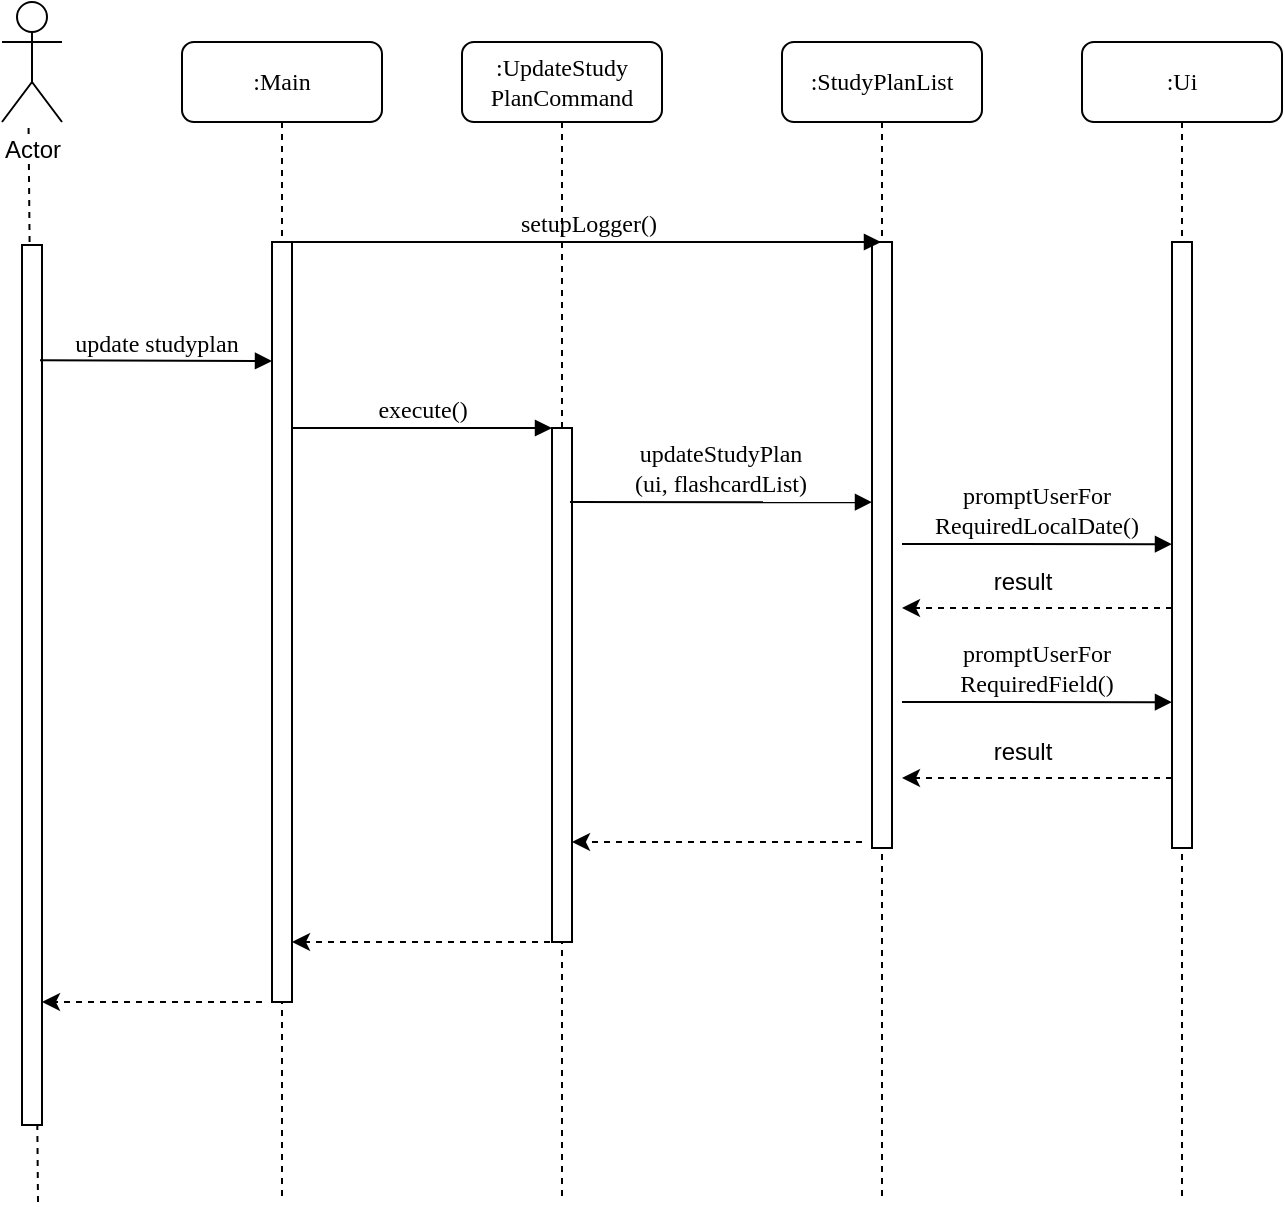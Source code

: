 <mxfile version="12.8.8" type="device"><diagram name="Page-1" id="13e1069c-82ec-6db2-03f1-153e76fe0fe0"><mxGraphModel dx="946" dy="596" grid="1" gridSize="10" guides="1" tooltips="1" connect="1" arrows="1" fold="1" page="1" pageScale="1" pageWidth="1100" pageHeight="850" background="#ffffff" math="0" shadow="0"><root><mxCell id="0"/><mxCell id="1" parent="0"/><mxCell id="dK3nVloqhu8aunVG4Smf-14" value="" style="endArrow=none;dashed=1;html=1;" edge="1" parent="1"><mxGeometry width="50" height="50" relative="1" as="geometry"><mxPoint x="28" y="660" as="sourcePoint"/><mxPoint x="23.263" y="120" as="targetPoint"/></mxGeometry></mxCell><mxCell id="7baba1c4bc27f4b0-2" value=":UpdateStudy&lt;br&gt;PlanCommand" style="shape=umlLifeline;perimeter=lifelinePerimeter;whiteSpace=wrap;html=1;container=1;collapsible=0;recursiveResize=0;outlineConnect=0;rounded=1;shadow=0;comic=0;labelBackgroundColor=none;strokeWidth=1;fontFamily=Verdana;fontSize=12;align=center;" parent="1" vertex="1"><mxGeometry x="240" y="80" width="100" height="580" as="geometry"/></mxCell><mxCell id="7baba1c4bc27f4b0-10" value="" style="html=1;points=[];perimeter=orthogonalPerimeter;rounded=0;shadow=0;comic=0;labelBackgroundColor=none;strokeWidth=1;fontFamily=Verdana;fontSize=12;align=center;" parent="7baba1c4bc27f4b0-2" vertex="1"><mxGeometry x="45" y="193" width="10" height="257" as="geometry"/></mxCell><mxCell id="7baba1c4bc27f4b0-3" value=":StudyPlanList" style="shape=umlLifeline;perimeter=lifelinePerimeter;whiteSpace=wrap;html=1;container=1;collapsible=0;recursiveResize=0;outlineConnect=0;rounded=1;shadow=0;comic=0;labelBackgroundColor=none;strokeWidth=1;fontFamily=Verdana;fontSize=12;align=center;" parent="1" vertex="1"><mxGeometry x="400" y="80" width="100" height="580" as="geometry"/></mxCell><mxCell id="7baba1c4bc27f4b0-13" value="" style="html=1;points=[];perimeter=orthogonalPerimeter;rounded=0;shadow=0;comic=0;labelBackgroundColor=none;strokeWidth=1;fontFamily=Verdana;fontSize=12;align=center;" parent="7baba1c4bc27f4b0-3" vertex="1"><mxGeometry x="45" y="100" width="10" height="303" as="geometry"/></mxCell><mxCell id="7baba1c4bc27f4b0-8" value=":Main" style="shape=umlLifeline;perimeter=lifelinePerimeter;whiteSpace=wrap;html=1;container=1;collapsible=0;recursiveResize=0;outlineConnect=0;rounded=1;shadow=0;comic=0;labelBackgroundColor=none;strokeWidth=1;fontFamily=Verdana;fontSize=12;align=center;" parent="1" vertex="1"><mxGeometry x="100" y="80" width="100" height="580" as="geometry"/></mxCell><mxCell id="7baba1c4bc27f4b0-9" value="" style="html=1;points=[];perimeter=orthogonalPerimeter;rounded=0;shadow=0;comic=0;labelBackgroundColor=none;strokeWidth=1;fontFamily=Verdana;fontSize=12;align=center;" parent="7baba1c4bc27f4b0-8" vertex="1"><mxGeometry x="45" y="100" width="10" height="380" as="geometry"/></mxCell><mxCell id="7baba1c4bc27f4b0-23" value="setupLogger()" style="html=1;verticalAlign=bottom;endArrow=block;labelBackgroundColor=none;fontFamily=Verdana;fontSize=12;" parent="1" source="7baba1c4bc27f4b0-9" target="7baba1c4bc27f4b0-3" edge="1"><mxGeometry relative="1" as="geometry"><mxPoint x="510" y="420" as="sourcePoint"/><Array as="points"><mxPoint x="410" y="180"/></Array></mxGeometry></mxCell><mxCell id="7baba1c4bc27f4b0-11" value="execute()" style="html=1;verticalAlign=bottom;endArrow=block;entryX=0;entryY=0;labelBackgroundColor=none;fontFamily=Verdana;fontSize=12;edgeStyle=elbowEdgeStyle;elbow=vertical;" parent="1" source="7baba1c4bc27f4b0-9" target="7baba1c4bc27f4b0-10" edge="1"><mxGeometry relative="1" as="geometry"><mxPoint x="220" y="190" as="sourcePoint"/></mxGeometry></mxCell><mxCell id="7baba1c4bc27f4b0-14" value="updateStudyPlan&lt;br&gt;(ui, flashcardList)" style="html=1;verticalAlign=bottom;endArrow=block;entryX=-0.4;entryY=0.3;labelBackgroundColor=none;fontFamily=Verdana;fontSize=12;edgeStyle=elbowEdgeStyle;elbow=vertical;entryDx=0;entryDy=0;entryPerimeter=0;" parent="1" edge="1"><mxGeometry relative="1" as="geometry"><mxPoint x="294" y="310" as="sourcePoint"/><mxPoint x="445" y="310" as="targetPoint"/><Array as="points"><mxPoint x="445" y="310.1"/></Array></mxGeometry></mxCell><mxCell id="dK3nVloqhu8aunVG4Smf-3" value="" style="endArrow=classic;html=1;dashed=1;" edge="1" parent="1" target="7baba1c4bc27f4b0-10"><mxGeometry width="50" height="50" relative="1" as="geometry"><mxPoint x="440" y="480" as="sourcePoint"/><mxPoint x="291.5" y="360" as="targetPoint"/><Array as="points"><mxPoint x="370" y="480"/></Array></mxGeometry></mxCell><mxCell id="dK3nVloqhu8aunVG4Smf-6" value="" style="endArrow=classic;html=1;dashed=1;" edge="1" parent="1"><mxGeometry width="50" height="50" relative="1" as="geometry"><mxPoint x="290" y="530" as="sourcePoint"/><mxPoint x="155" y="530" as="targetPoint"/><Array as="points"><mxPoint x="230" y="530"/></Array></mxGeometry></mxCell><mxCell id="dK3nVloqhu8aunVG4Smf-8" value="Actor" style="shape=umlActor;verticalLabelPosition=bottom;labelBackgroundColor=#ffffff;verticalAlign=top;html=1;outlineConnect=0;" vertex="1" parent="1"><mxGeometry x="10" y="60" width="30" height="60" as="geometry"/></mxCell><mxCell id="dK3nVloqhu8aunVG4Smf-10" value="" style="html=1;points=[];perimeter=orthogonalPerimeter;rounded=0;shadow=0;comic=0;labelBackgroundColor=none;strokeWidth=1;fontFamily=Verdana;fontSize=12;align=center;" vertex="1" parent="1"><mxGeometry x="20" y="181.5" width="10" height="440" as="geometry"/></mxCell><mxCell id="dK3nVloqhu8aunVG4Smf-16" value="" style="endArrow=classic;html=1;dashed=1;" edge="1" parent="1"><mxGeometry width="50" height="50" relative="1" as="geometry"><mxPoint x="140" y="560" as="sourcePoint"/><mxPoint x="30" y="560" as="targetPoint"/><Array as="points"><mxPoint x="105" y="560"/></Array></mxGeometry></mxCell><mxCell id="dK3nVloqhu8aunVG4Smf-17" value="update studyplan" style="html=1;verticalAlign=bottom;endArrow=block;entryX=0;entryY=0;labelBackgroundColor=none;fontFamily=Verdana;fontSize=12;edgeStyle=elbowEdgeStyle;elbow=vertical;exitX=0.9;exitY=0.131;exitDx=0;exitDy=0;exitPerimeter=0;" edge="1" parent="1" source="dK3nVloqhu8aunVG4Smf-10"><mxGeometry relative="1" as="geometry"><mxPoint x="35" y="240" as="sourcePoint"/><mxPoint x="145" y="240.0" as="targetPoint"/></mxGeometry></mxCell><mxCell id="dK3nVloqhu8aunVG4Smf-18" value=":Ui" style="shape=umlLifeline;perimeter=lifelinePerimeter;whiteSpace=wrap;html=1;container=1;collapsible=0;recursiveResize=0;outlineConnect=0;rounded=1;shadow=0;comic=0;labelBackgroundColor=none;strokeWidth=1;fontFamily=Verdana;fontSize=12;align=center;" vertex="1" parent="1"><mxGeometry x="550" y="80" width="100" height="580" as="geometry"/></mxCell><mxCell id="dK3nVloqhu8aunVG4Smf-19" value="" style="html=1;points=[];perimeter=orthogonalPerimeter;rounded=0;shadow=0;comic=0;labelBackgroundColor=none;strokeWidth=1;fontFamily=Verdana;fontSize=12;align=center;" vertex="1" parent="dK3nVloqhu8aunVG4Smf-18"><mxGeometry x="45" y="100" width="10" height="303" as="geometry"/></mxCell><mxCell id="dK3nVloqhu8aunVG4Smf-20" value="promptUserFor&lt;br&gt;RequiredLocalDate()" style="html=1;verticalAlign=bottom;endArrow=block;labelBackgroundColor=none;fontFamily=Verdana;fontSize=12;edgeStyle=elbowEdgeStyle;elbow=vertical;" edge="1" parent="1"><mxGeometry relative="1" as="geometry"><mxPoint x="460" y="331" as="sourcePoint"/><mxPoint x="595" y="331" as="targetPoint"/><Array as="points"><mxPoint x="612" y="331.1"/></Array></mxGeometry></mxCell><mxCell id="dK3nVloqhu8aunVG4Smf-23" value="promptUserFor&lt;br&gt;RequiredField()" style="html=1;verticalAlign=bottom;endArrow=block;labelBackgroundColor=none;fontFamily=Verdana;fontSize=12;edgeStyle=elbowEdgeStyle;elbow=vertical;" edge="1" parent="1"><mxGeometry relative="1" as="geometry"><mxPoint x="460" y="410" as="sourcePoint"/><mxPoint x="595" y="410" as="targetPoint"/><Array as="points"><mxPoint x="612" y="410.1"/></Array></mxGeometry></mxCell><mxCell id="dK3nVloqhu8aunVG4Smf-24" value="" style="endArrow=classic;html=1;dashed=1;" edge="1" parent="1"><mxGeometry width="50" height="50" relative="1" as="geometry"><mxPoint x="595" y="363" as="sourcePoint"/><mxPoint x="460" y="363" as="targetPoint"/><Array as="points"><mxPoint x="525" y="363"/></Array></mxGeometry></mxCell><mxCell id="dK3nVloqhu8aunVG4Smf-25" value="result" style="text;html=1;align=center;verticalAlign=middle;resizable=0;points=[];autosize=1;" vertex="1" parent="1"><mxGeometry x="500" y="340" width="40" height="20" as="geometry"/></mxCell><mxCell id="dK3nVloqhu8aunVG4Smf-26" value="" style="endArrow=classic;html=1;dashed=1;" edge="1" parent="1"><mxGeometry width="50" height="50" relative="1" as="geometry"><mxPoint x="595" y="448" as="sourcePoint"/><mxPoint x="460" y="448" as="targetPoint"/><Array as="points"><mxPoint x="525" y="448"/></Array></mxGeometry></mxCell><mxCell id="dK3nVloqhu8aunVG4Smf-27" value="result" style="text;html=1;align=center;verticalAlign=middle;resizable=0;points=[];autosize=1;" vertex="1" parent="1"><mxGeometry x="500" y="425" width="40" height="20" as="geometry"/></mxCell></root></mxGraphModel></diagram></mxfile>